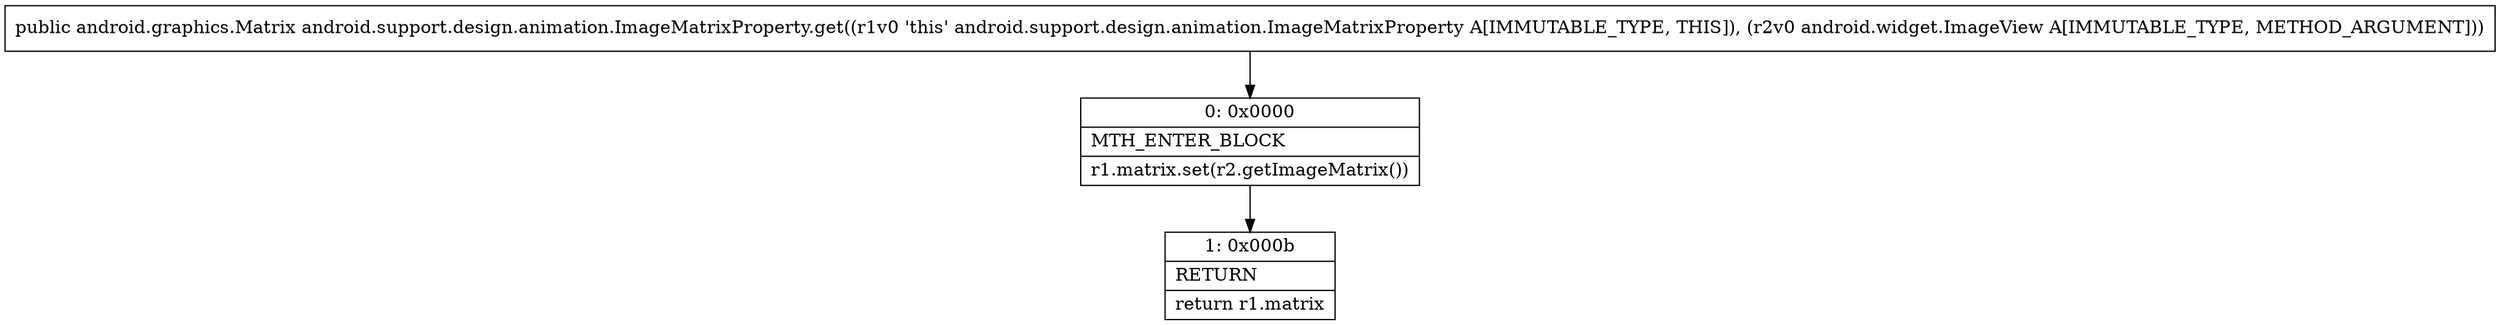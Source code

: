 digraph "CFG forandroid.support.design.animation.ImageMatrixProperty.get(Landroid\/widget\/ImageView;)Landroid\/graphics\/Matrix;" {
Node_0 [shape=record,label="{0\:\ 0x0000|MTH_ENTER_BLOCK\l|r1.matrix.set(r2.getImageMatrix())\l}"];
Node_1 [shape=record,label="{1\:\ 0x000b|RETURN\l|return r1.matrix\l}"];
MethodNode[shape=record,label="{public android.graphics.Matrix android.support.design.animation.ImageMatrixProperty.get((r1v0 'this' android.support.design.animation.ImageMatrixProperty A[IMMUTABLE_TYPE, THIS]), (r2v0 android.widget.ImageView A[IMMUTABLE_TYPE, METHOD_ARGUMENT])) }"];
MethodNode -> Node_0;
Node_0 -> Node_1;
}

